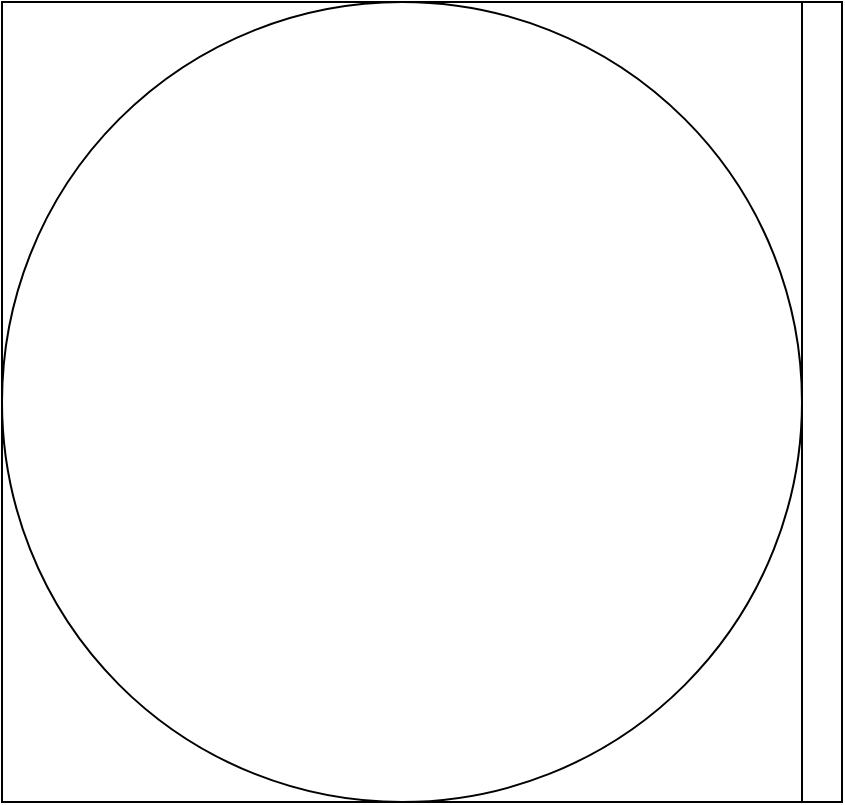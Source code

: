 <mxfile version="21.8.1" type="device">
  <diagram name="Page-1" id="BsBtJZdpCbDv1z-KSwcp">
    <mxGraphModel dx="1420" dy="784" grid="1" gridSize="10" guides="0" tooltips="1" connect="0" arrows="1" fold="1" page="1" pageScale="1" pageWidth="850" pageHeight="1100" math="0" shadow="0">
      <root>
        <mxCell id="0" />
        <mxCell id="1" parent="0" />
        <mxCell id="ABwXfyoAcDoPV7FBjUkB-2" value="" style="rounded=0;whiteSpace=wrap;html=1;" vertex="1" parent="1">
          <mxGeometry x="120" y="140" width="400" height="400" as="geometry" />
        </mxCell>
        <mxCell id="ABwXfyoAcDoPV7FBjUkB-3" value="" style="ellipse;whiteSpace=wrap;html=1;aspect=fixed;" vertex="1" parent="1">
          <mxGeometry x="120" y="140" width="400" height="400" as="geometry" />
        </mxCell>
        <mxCell id="ABwXfyoAcDoPV7FBjUkB-4" value="" style="rounded=0;whiteSpace=wrap;html=1;" vertex="1" parent="1">
          <mxGeometry x="520" y="140" width="20" height="400" as="geometry" />
        </mxCell>
      </root>
    </mxGraphModel>
  </diagram>
</mxfile>
